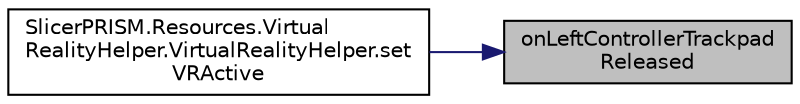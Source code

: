 digraph "onLeftControllerTrackpadReleased"
{
 // LATEX_PDF_SIZE
  bgcolor="transparent";
  edge [fontname="Helvetica",fontsize="10",labelfontname="Helvetica",labelfontsize="10"];
  node [fontname="Helvetica",fontsize="10",shape=record];
  rankdir="RL";
  Node1 [label="onLeftControllerTrackpad\lReleased",height=0.2,width=0.4,color="black", fillcolor="grey75", style="filled", fontcolor="black",tooltip=" "];
  Node1 -> Node2 [dir="back",color="midnightblue",fontsize="10",style="solid",fontname="Helvetica"];
  Node2 [label="SlicerPRISM.Resources.Virtual\lRealityHelper.VirtualRealityHelper.set\lVRActive",height=0.2,width=0.4,color="black",URL="$class_slicer_p_r_i_s_m_1_1_resources_1_1_virtual_reality_helper_1_1_virtual_reality_helper.html#a0fced9bde49011e1670d601d82b16f43",tooltip=" "];
}
